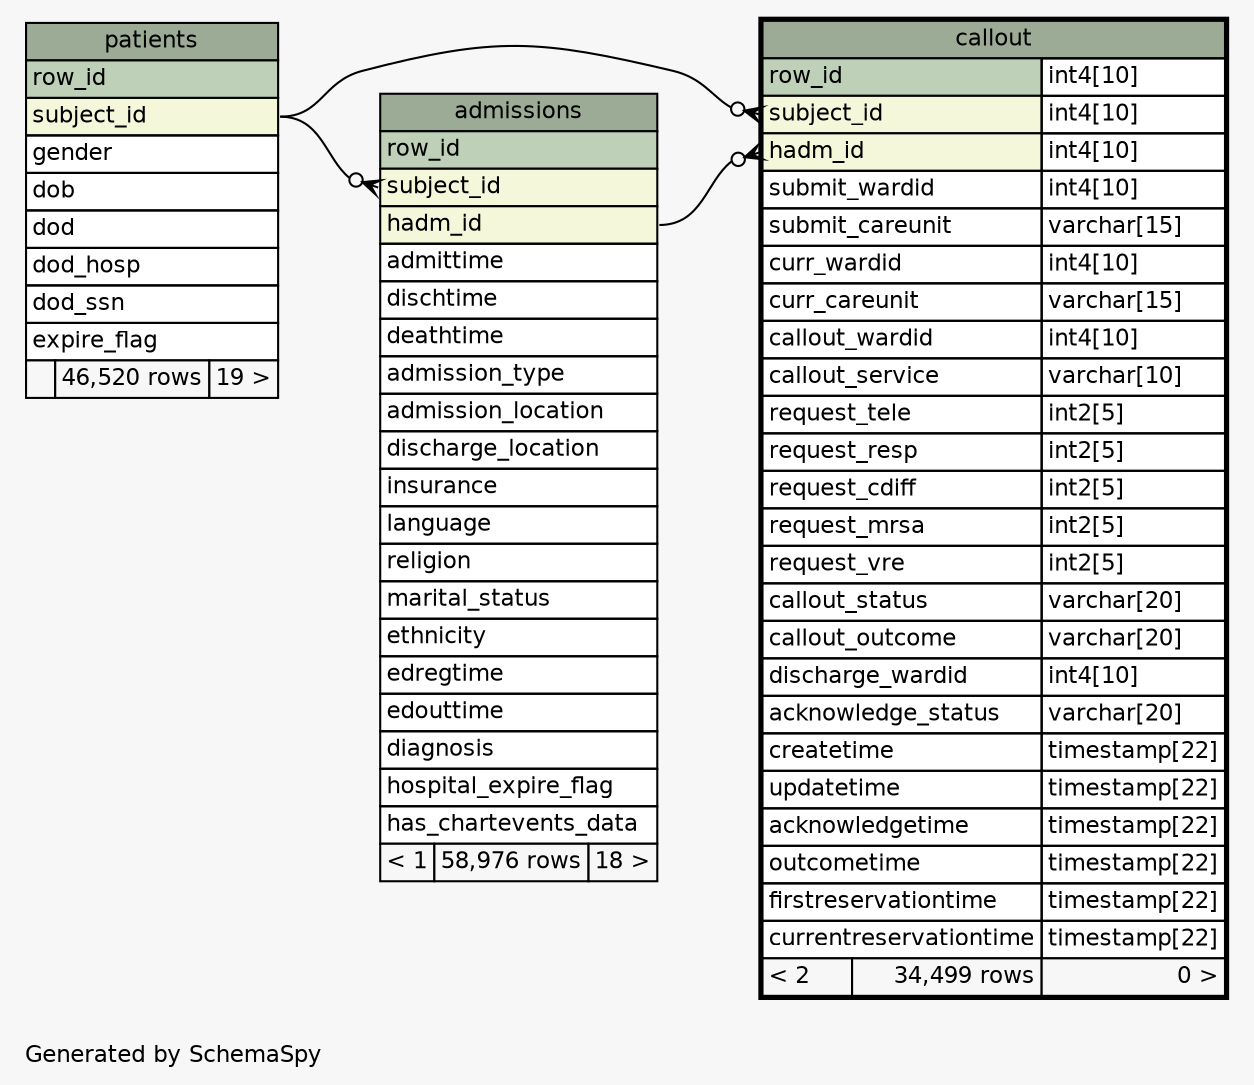 // dot 2.38.0 on Linux 4.4.0-93-generic
// SchemaSpy rev 590
digraph "oneDegreeRelationshipsDiagram" {
  graph [
    rankdir="RL"
    bgcolor="#f7f7f7"
    label="\nGenerated by SchemaSpy"
    labeljust="l"
    nodesep="0.18"
    ranksep="0.46"
    fontname="Helvetica"
    fontsize="11"
  ];
  node [
    fontname="Helvetica"
    fontsize="11"
    shape="plaintext"
  ];
  edge [
    arrowsize="0.8"
  ];
  "admissions":"subject_id":w -> "patients":"subject_id":e [arrowhead=none dir=back arrowtail=crowodot];
  "callout":"hadm_id":w -> "admissions":"hadm_id":e [arrowhead=none dir=back arrowtail=crowodot];
  "callout":"subject_id":w -> "patients":"subject_id":e [arrowhead=none dir=back arrowtail=crowodot];
  "admissions" [
    label=<
    <TABLE BORDER="0" CELLBORDER="1" CELLSPACING="0" BGCOLOR="#ffffff">
      <TR><TD COLSPAN="3" BGCOLOR="#9bab96" ALIGN="CENTER">admissions</TD></TR>
      <TR><TD PORT="row_id" COLSPAN="3" BGCOLOR="#bed1b8" ALIGN="LEFT">row_id</TD></TR>
      <TR><TD PORT="subject_id" COLSPAN="3" BGCOLOR="#f4f7da" ALIGN="LEFT">subject_id</TD></TR>
      <TR><TD PORT="hadm_id" COLSPAN="3" BGCOLOR="#f4f7da" ALIGN="LEFT">hadm_id</TD></TR>
      <TR><TD PORT="admittime" COLSPAN="3" ALIGN="LEFT">admittime</TD></TR>
      <TR><TD PORT="dischtime" COLSPAN="3" ALIGN="LEFT">dischtime</TD></TR>
      <TR><TD PORT="deathtime" COLSPAN="3" ALIGN="LEFT">deathtime</TD></TR>
      <TR><TD PORT="admission_type" COLSPAN="3" ALIGN="LEFT">admission_type</TD></TR>
      <TR><TD PORT="admission_location" COLSPAN="3" ALIGN="LEFT">admission_location</TD></TR>
      <TR><TD PORT="discharge_location" COLSPAN="3" ALIGN="LEFT">discharge_location</TD></TR>
      <TR><TD PORT="insurance" COLSPAN="3" ALIGN="LEFT">insurance</TD></TR>
      <TR><TD PORT="language" COLSPAN="3" ALIGN="LEFT">language</TD></TR>
      <TR><TD PORT="religion" COLSPAN="3" ALIGN="LEFT">religion</TD></TR>
      <TR><TD PORT="marital_status" COLSPAN="3" ALIGN="LEFT">marital_status</TD></TR>
      <TR><TD PORT="ethnicity" COLSPAN="3" ALIGN="LEFT">ethnicity</TD></TR>
      <TR><TD PORT="edregtime" COLSPAN="3" ALIGN="LEFT">edregtime</TD></TR>
      <TR><TD PORT="edouttime" COLSPAN="3" ALIGN="LEFT">edouttime</TD></TR>
      <TR><TD PORT="diagnosis" COLSPAN="3" ALIGN="LEFT">diagnosis</TD></TR>
      <TR><TD PORT="hospital_expire_flag" COLSPAN="3" ALIGN="LEFT">hospital_expire_flag</TD></TR>
      <TR><TD PORT="has_chartevents_data" COLSPAN="3" ALIGN="LEFT">has_chartevents_data</TD></TR>
      <TR><TD ALIGN="LEFT" BGCOLOR="#f7f7f7">&lt; 1</TD><TD ALIGN="RIGHT" BGCOLOR="#f7f7f7">58,976 rows</TD><TD ALIGN="RIGHT" BGCOLOR="#f7f7f7">18 &gt;</TD></TR>
    </TABLE>>
    URL="admissions.html"
    tooltip="admissions"
  ];
  "callout" [
    label=<
    <TABLE BORDER="2" CELLBORDER="1" CELLSPACING="0" BGCOLOR="#ffffff">
      <TR><TD COLSPAN="3" BGCOLOR="#9bab96" ALIGN="CENTER">callout</TD></TR>
      <TR><TD PORT="row_id" COLSPAN="2" BGCOLOR="#bed1b8" ALIGN="LEFT">row_id</TD><TD PORT="row_id.type" ALIGN="LEFT">int4[10]</TD></TR>
      <TR><TD PORT="subject_id" COLSPAN="2" BGCOLOR="#f4f7da" ALIGN="LEFT">subject_id</TD><TD PORT="subject_id.type" ALIGN="LEFT">int4[10]</TD></TR>
      <TR><TD PORT="hadm_id" COLSPAN="2" BGCOLOR="#f4f7da" ALIGN="LEFT">hadm_id</TD><TD PORT="hadm_id.type" ALIGN="LEFT">int4[10]</TD></TR>
      <TR><TD PORT="submit_wardid" COLSPAN="2" ALIGN="LEFT">submit_wardid</TD><TD PORT="submit_wardid.type" ALIGN="LEFT">int4[10]</TD></TR>
      <TR><TD PORT="submit_careunit" COLSPAN="2" ALIGN="LEFT">submit_careunit</TD><TD PORT="submit_careunit.type" ALIGN="LEFT">varchar[15]</TD></TR>
      <TR><TD PORT="curr_wardid" COLSPAN="2" ALIGN="LEFT">curr_wardid</TD><TD PORT="curr_wardid.type" ALIGN="LEFT">int4[10]</TD></TR>
      <TR><TD PORT="curr_careunit" COLSPAN="2" ALIGN="LEFT">curr_careunit</TD><TD PORT="curr_careunit.type" ALIGN="LEFT">varchar[15]</TD></TR>
      <TR><TD PORT="callout_wardid" COLSPAN="2" ALIGN="LEFT">callout_wardid</TD><TD PORT="callout_wardid.type" ALIGN="LEFT">int4[10]</TD></TR>
      <TR><TD PORT="callout_service" COLSPAN="2" ALIGN="LEFT">callout_service</TD><TD PORT="callout_service.type" ALIGN="LEFT">varchar[10]</TD></TR>
      <TR><TD PORT="request_tele" COLSPAN="2" ALIGN="LEFT">request_tele</TD><TD PORT="request_tele.type" ALIGN="LEFT">int2[5]</TD></TR>
      <TR><TD PORT="request_resp" COLSPAN="2" ALIGN="LEFT">request_resp</TD><TD PORT="request_resp.type" ALIGN="LEFT">int2[5]</TD></TR>
      <TR><TD PORT="request_cdiff" COLSPAN="2" ALIGN="LEFT">request_cdiff</TD><TD PORT="request_cdiff.type" ALIGN="LEFT">int2[5]</TD></TR>
      <TR><TD PORT="request_mrsa" COLSPAN="2" ALIGN="LEFT">request_mrsa</TD><TD PORT="request_mrsa.type" ALIGN="LEFT">int2[5]</TD></TR>
      <TR><TD PORT="request_vre" COLSPAN="2" ALIGN="LEFT">request_vre</TD><TD PORT="request_vre.type" ALIGN="LEFT">int2[5]</TD></TR>
      <TR><TD PORT="callout_status" COLSPAN="2" ALIGN="LEFT">callout_status</TD><TD PORT="callout_status.type" ALIGN="LEFT">varchar[20]</TD></TR>
      <TR><TD PORT="callout_outcome" COLSPAN="2" ALIGN="LEFT">callout_outcome</TD><TD PORT="callout_outcome.type" ALIGN="LEFT">varchar[20]</TD></TR>
      <TR><TD PORT="discharge_wardid" COLSPAN="2" ALIGN="LEFT">discharge_wardid</TD><TD PORT="discharge_wardid.type" ALIGN="LEFT">int4[10]</TD></TR>
      <TR><TD PORT="acknowledge_status" COLSPAN="2" ALIGN="LEFT">acknowledge_status</TD><TD PORT="acknowledge_status.type" ALIGN="LEFT">varchar[20]</TD></TR>
      <TR><TD PORT="createtime" COLSPAN="2" ALIGN="LEFT">createtime</TD><TD PORT="createtime.type" ALIGN="LEFT">timestamp[22]</TD></TR>
      <TR><TD PORT="updatetime" COLSPAN="2" ALIGN="LEFT">updatetime</TD><TD PORT="updatetime.type" ALIGN="LEFT">timestamp[22]</TD></TR>
      <TR><TD PORT="acknowledgetime" COLSPAN="2" ALIGN="LEFT">acknowledgetime</TD><TD PORT="acknowledgetime.type" ALIGN="LEFT">timestamp[22]</TD></TR>
      <TR><TD PORT="outcometime" COLSPAN="2" ALIGN="LEFT">outcometime</TD><TD PORT="outcometime.type" ALIGN="LEFT">timestamp[22]</TD></TR>
      <TR><TD PORT="firstreservationtime" COLSPAN="2" ALIGN="LEFT">firstreservationtime</TD><TD PORT="firstreservationtime.type" ALIGN="LEFT">timestamp[22]</TD></TR>
      <TR><TD PORT="currentreservationtime" COLSPAN="2" ALIGN="LEFT">currentreservationtime</TD><TD PORT="currentreservationtime.type" ALIGN="LEFT">timestamp[22]</TD></TR>
      <TR><TD ALIGN="LEFT" BGCOLOR="#f7f7f7">&lt; 2</TD><TD ALIGN="RIGHT" BGCOLOR="#f7f7f7">34,499 rows</TD><TD ALIGN="RIGHT" BGCOLOR="#f7f7f7">0 &gt;</TD></TR>
    </TABLE>>
    URL="callout.html"
    tooltip="callout"
  ];
  "patients" [
    label=<
    <TABLE BORDER="0" CELLBORDER="1" CELLSPACING="0" BGCOLOR="#ffffff">
      <TR><TD COLSPAN="3" BGCOLOR="#9bab96" ALIGN="CENTER">patients</TD></TR>
      <TR><TD PORT="row_id" COLSPAN="3" BGCOLOR="#bed1b8" ALIGN="LEFT">row_id</TD></TR>
      <TR><TD PORT="subject_id" COLSPAN="3" BGCOLOR="#f4f7da" ALIGN="LEFT">subject_id</TD></TR>
      <TR><TD PORT="gender" COLSPAN="3" ALIGN="LEFT">gender</TD></TR>
      <TR><TD PORT="dob" COLSPAN="3" ALIGN="LEFT">dob</TD></TR>
      <TR><TD PORT="dod" COLSPAN="3" ALIGN="LEFT">dod</TD></TR>
      <TR><TD PORT="dod_hosp" COLSPAN="3" ALIGN="LEFT">dod_hosp</TD></TR>
      <TR><TD PORT="dod_ssn" COLSPAN="3" ALIGN="LEFT">dod_ssn</TD></TR>
      <TR><TD PORT="expire_flag" COLSPAN="3" ALIGN="LEFT">expire_flag</TD></TR>
      <TR><TD ALIGN="LEFT" BGCOLOR="#f7f7f7">  </TD><TD ALIGN="RIGHT" BGCOLOR="#f7f7f7">46,520 rows</TD><TD ALIGN="RIGHT" BGCOLOR="#f7f7f7">19 &gt;</TD></TR>
    </TABLE>>
    URL="patients.html"
    tooltip="patients"
  ];
}
